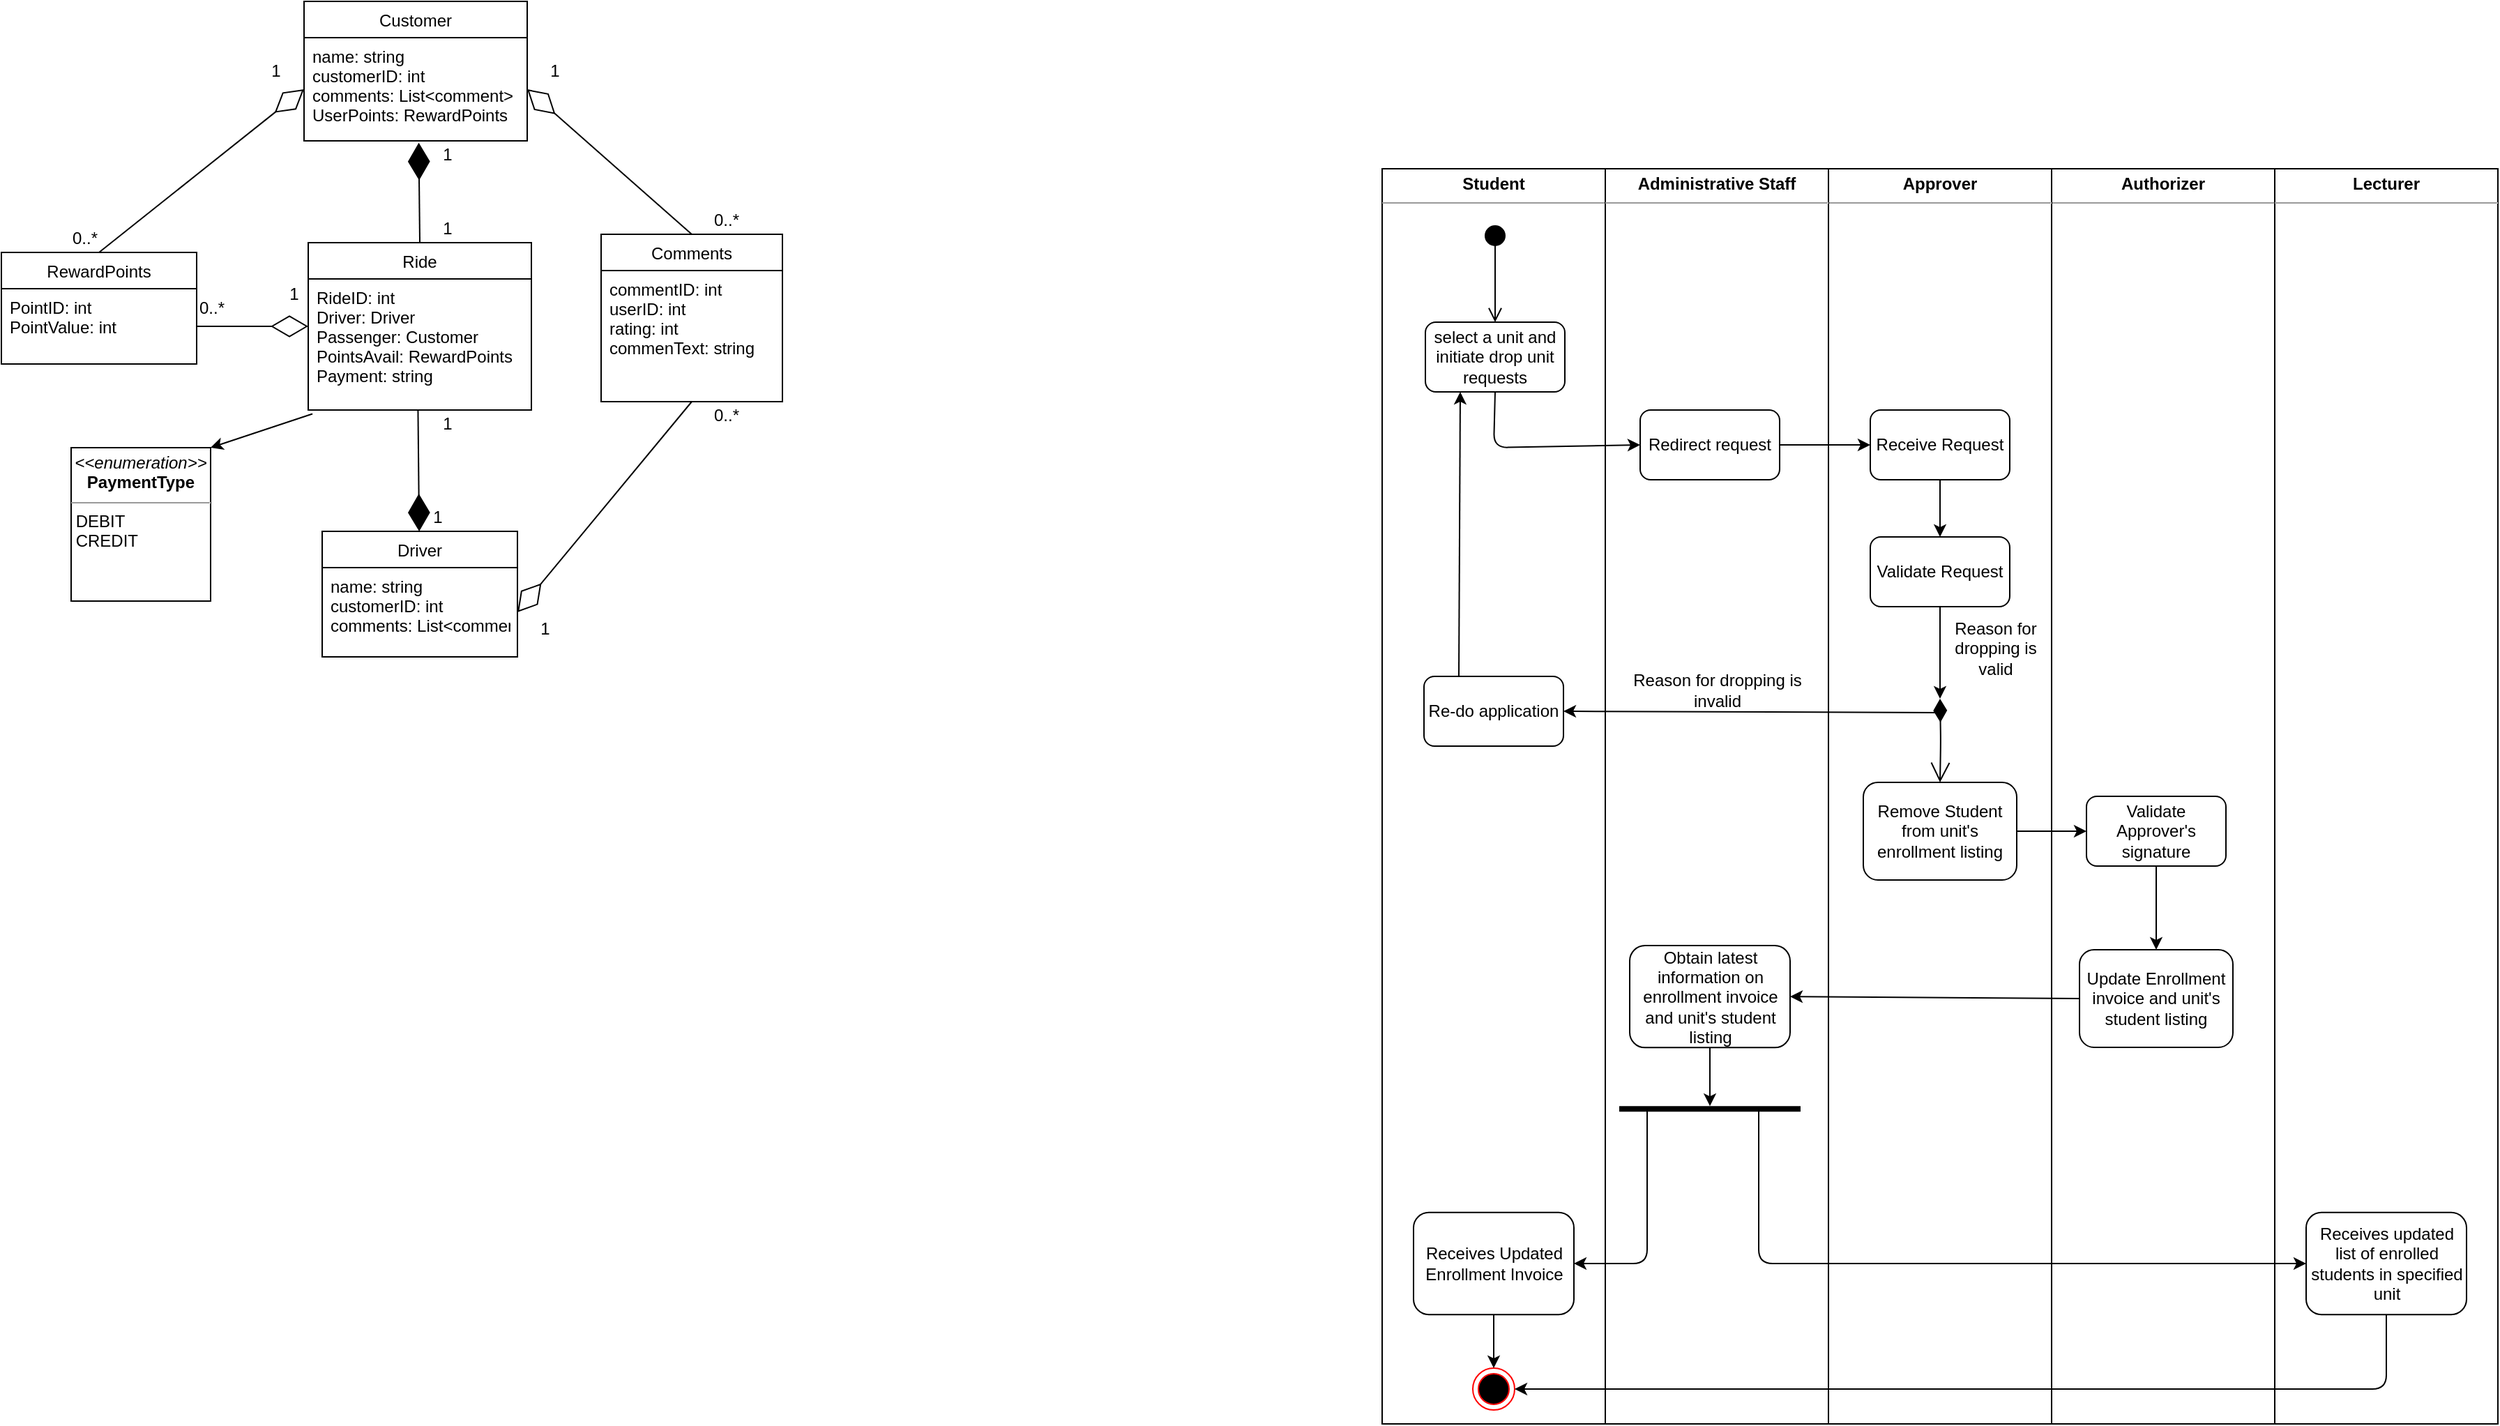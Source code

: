 <mxfile version="13.0.1" type="github">
  <diagram id="TUaeIwJqIPwaMvK1Nt-R" name="Page-1">
    <mxGraphModel dx="2275" dy="1170" grid="1" gridSize="10" guides="1" tooltips="1" connect="1" arrows="1" fold="1" page="1" pageScale="1" pageWidth="850" pageHeight="1100" math="0" shadow="0">
      <root>
        <mxCell id="0" />
        <mxCell id="1" parent="0" />
        <mxCell id="8aeZjbQpbGjvfy1XVlZA-1" value="Customer" style="swimlane;fontStyle=0;childLayout=stackLayout;horizontal=1;startSize=26;fillColor=none;horizontalStack=0;resizeParent=1;resizeParentMax=0;resizeLast=0;collapsible=1;marginBottom=0;" parent="1" vertex="1">
          <mxGeometry x="217" y="20" width="160" height="100" as="geometry" />
        </mxCell>
        <mxCell id="8aeZjbQpbGjvfy1XVlZA-4" value="name: string&#xa;customerID: int&#xa;comments: List&lt;comment&gt;&#xa;UserPoints: RewardPoints&#xa;&#xa;&#xa;&#xa;" style="text;strokeColor=none;fillColor=none;align=left;verticalAlign=top;spacingLeft=4;spacingRight=4;overflow=hidden;rotatable=0;points=[[0,0.5],[1,0.5]];portConstraint=eastwest;" parent="8aeZjbQpbGjvfy1XVlZA-1" vertex="1">
          <mxGeometry y="26" width="160" height="74" as="geometry" />
        </mxCell>
        <mxCell id="8aeZjbQpbGjvfy1XVlZA-5" value="Driver" style="swimlane;fontStyle=0;childLayout=stackLayout;horizontal=1;startSize=26;fillColor=none;horizontalStack=0;resizeParent=1;resizeParentMax=0;resizeLast=0;collapsible=1;marginBottom=0;" parent="1" vertex="1">
          <mxGeometry x="230" y="400" width="140" height="90" as="geometry" />
        </mxCell>
        <mxCell id="8aeZjbQpbGjvfy1XVlZA-6" value="name: string&#xa;customerID: int&#xa;comments: List&lt;comment&gt;" style="text;strokeColor=none;fillColor=none;align=left;verticalAlign=top;spacingLeft=4;spacingRight=4;overflow=hidden;rotatable=0;points=[[0,0.5],[1,0.5]];portConstraint=eastwest;" parent="8aeZjbQpbGjvfy1XVlZA-5" vertex="1">
          <mxGeometry y="26" width="140" height="64" as="geometry" />
        </mxCell>
        <mxCell id="8aeZjbQpbGjvfy1XVlZA-23" value="" style="endArrow=diamondThin;endFill=1;endSize=24;html=1;entryX=0.514;entryY=1.018;entryDx=0;entryDy=0;entryPerimeter=0;exitX=0.5;exitY=0;exitDx=0;exitDy=0;" parent="1" source="8aeZjbQpbGjvfy1XVlZA-9" target="8aeZjbQpbGjvfy1XVlZA-4" edge="1">
          <mxGeometry width="160" relative="1" as="geometry">
            <mxPoint x="30" y="280" as="sourcePoint" />
            <mxPoint x="190" y="280" as="targetPoint" />
          </mxGeometry>
        </mxCell>
        <mxCell id="8aeZjbQpbGjvfy1XVlZA-24" value="" style="endArrow=diamondThin;endFill=1;endSize=24;html=1;exitX=0.492;exitY=1.004;exitDx=0;exitDy=0;exitPerimeter=0;" parent="1" source="8aeZjbQpbGjvfy1XVlZA-10" target="8aeZjbQpbGjvfy1XVlZA-5" edge="1">
          <mxGeometry width="160" relative="1" as="geometry">
            <mxPoint x="200" y="360" as="sourcePoint" />
            <mxPoint x="360" y="360" as="targetPoint" />
          </mxGeometry>
        </mxCell>
        <mxCell id="8aeZjbQpbGjvfy1XVlZA-25" value="" style="endArrow=diamondThin;endFill=0;endSize=24;html=1;exitX=0.5;exitY=0;exitDx=0;exitDy=0;entryX=1;entryY=0.5;entryDx=0;entryDy=0;" parent="1" source="8aeZjbQpbGjvfy1XVlZA-13" target="8aeZjbQpbGjvfy1XVlZA-4" edge="1">
          <mxGeometry width="160" relative="1" as="geometry">
            <mxPoint x="440" y="90" as="sourcePoint" />
            <mxPoint x="600" y="90" as="targetPoint" />
          </mxGeometry>
        </mxCell>
        <mxCell id="8aeZjbQpbGjvfy1XVlZA-13" value="Comments" style="swimlane;fontStyle=0;childLayout=stackLayout;horizontal=1;startSize=26;fillColor=none;horizontalStack=0;resizeParent=1;resizeParentMax=0;resizeLast=0;collapsible=1;marginBottom=0;" parent="1" vertex="1">
          <mxGeometry x="430" y="187" width="130" height="120" as="geometry" />
        </mxCell>
        <mxCell id="8aeZjbQpbGjvfy1XVlZA-14" value="commentID: int&#xa;userID: int&#xa;rating: int&#xa;commenText: string&#xa;&#xa;&#xa;&#xa;" style="text;strokeColor=none;fillColor=none;align=left;verticalAlign=top;spacingLeft=4;spacingRight=4;overflow=hidden;rotatable=0;points=[[0,0.5],[1,0.5]];portConstraint=eastwest;" parent="8aeZjbQpbGjvfy1XVlZA-13" vertex="1">
          <mxGeometry y="26" width="130" height="94" as="geometry" />
        </mxCell>
        <mxCell id="8aeZjbQpbGjvfy1XVlZA-26" value="" style="endArrow=diamondThin;endFill=0;endSize=24;html=1;exitX=0.5;exitY=1;exitDx=0;exitDy=0;entryX=1;entryY=0.5;entryDx=0;entryDy=0;" parent="1" source="8aeZjbQpbGjvfy1XVlZA-13" target="8aeZjbQpbGjvfy1XVlZA-6" edge="1">
          <mxGeometry width="160" relative="1" as="geometry">
            <mxPoint x="420" y="370" as="sourcePoint" />
            <mxPoint x="580" y="370" as="targetPoint" />
          </mxGeometry>
        </mxCell>
        <mxCell id="-B1I44Br9PL9_KYWqfww-1" value="" style="endArrow=diamondThin;endFill=0;endSize=24;html=1;entryX=0;entryY=0.5;entryDx=0;entryDy=0;exitX=0.5;exitY=0;exitDx=0;exitDy=0;" edge="1" parent="1" source="8aeZjbQpbGjvfy1XVlZA-17" target="8aeZjbQpbGjvfy1XVlZA-4">
          <mxGeometry width="160" relative="1" as="geometry">
            <mxPoint x="60" y="180" as="sourcePoint" />
            <mxPoint x="220" y="180" as="targetPoint" />
          </mxGeometry>
        </mxCell>
        <mxCell id="-B1I44Br9PL9_KYWqfww-2" value="" style="endArrow=diamondThin;endFill=0;endSize=24;html=1;entryX=0;entryY=0.5;entryDx=0;entryDy=0;exitX=1;exitY=0.5;exitDx=0;exitDy=0;" edge="1" parent="1" source="8aeZjbQpbGjvfy1XVlZA-18" target="8aeZjbQpbGjvfy1XVlZA-9">
          <mxGeometry width="160" relative="1" as="geometry">
            <mxPoint x="60" y="360" as="sourcePoint" />
            <mxPoint x="220" y="360" as="targetPoint" />
          </mxGeometry>
        </mxCell>
        <mxCell id="-B1I44Br9PL9_KYWqfww-3" value="&lt;p style=&quot;margin: 0px ; margin-top: 4px ; text-align: center&quot;&gt;&lt;i&gt;&amp;lt;&amp;lt;enumeration&amp;gt;&amp;gt;&lt;/i&gt;&lt;br&gt;&lt;b&gt;PaymentType&lt;/b&gt;&lt;/p&gt;&lt;hr size=&quot;1&quot;&gt;&lt;div&gt;&amp;nbsp;DEBIT&lt;/div&gt;&lt;div&gt;&amp;nbsp;CREDIT&lt;br&gt;&lt;/div&gt;" style="verticalAlign=top;align=left;overflow=fill;fontSize=12;fontFamily=Helvetica;html=1;" vertex="1" parent="1">
          <mxGeometry x="50" y="340" width="100" height="110" as="geometry" />
        </mxCell>
        <mxCell id="-B1I44Br9PL9_KYWqfww-4" value="" style="endArrow=classic;html=1;exitX=0.019;exitY=1.029;exitDx=0;exitDy=0;exitPerimeter=0;entryX=1;entryY=0;entryDx=0;entryDy=0;" edge="1" parent="1" source="8aeZjbQpbGjvfy1XVlZA-10" target="-B1I44Br9PL9_KYWqfww-3">
          <mxGeometry width="50" height="50" relative="1" as="geometry">
            <mxPoint x="200" y="390" as="sourcePoint" />
            <mxPoint x="250" y="340" as="targetPoint" />
          </mxGeometry>
        </mxCell>
        <mxCell id="-B1I44Br9PL9_KYWqfww-5" value="1" style="text;html=1;strokeColor=none;fillColor=none;align=center;verticalAlign=middle;whiteSpace=wrap;rounded=0;" vertex="1" parent="1">
          <mxGeometry x="377" y="60" width="40" height="20" as="geometry" />
        </mxCell>
        <mxCell id="-B1I44Br9PL9_KYWqfww-6" value="0..*" style="text;html=1;strokeColor=none;fillColor=none;align=center;verticalAlign=middle;whiteSpace=wrap;rounded=0;" vertex="1" parent="1">
          <mxGeometry x="500" y="167" width="40" height="20" as="geometry" />
        </mxCell>
        <mxCell id="-B1I44Br9PL9_KYWqfww-7" value="1" style="text;html=1;strokeColor=none;fillColor=none;align=center;verticalAlign=middle;whiteSpace=wrap;rounded=0;" vertex="1" parent="1">
          <mxGeometry x="370" y="460" width="40" height="20" as="geometry" />
        </mxCell>
        <mxCell id="-B1I44Br9PL9_KYWqfww-8" value="0..*" style="text;html=1;strokeColor=none;fillColor=none;align=center;verticalAlign=middle;whiteSpace=wrap;rounded=0;" vertex="1" parent="1">
          <mxGeometry x="500" y="307" width="40" height="20" as="geometry" />
        </mxCell>
        <mxCell id="-B1I44Br9PL9_KYWqfww-9" value="1" style="text;html=1;strokeColor=none;fillColor=none;align=center;verticalAlign=middle;whiteSpace=wrap;rounded=0;" vertex="1" parent="1">
          <mxGeometry x="177" y="60" width="40" height="20" as="geometry" />
        </mxCell>
        <mxCell id="-B1I44Br9PL9_KYWqfww-12" value="0..*" style="text;html=1;strokeColor=none;fillColor=none;align=center;verticalAlign=middle;whiteSpace=wrap;rounded=0;" vertex="1" parent="1">
          <mxGeometry x="40" y="180" width="40" height="20" as="geometry" />
        </mxCell>
        <mxCell id="8aeZjbQpbGjvfy1XVlZA-9" value="Ride" style="swimlane;fontStyle=0;childLayout=stackLayout;horizontal=1;startSize=26;fillColor=none;horizontalStack=0;resizeParent=1;resizeParentMax=0;resizeLast=0;collapsible=1;marginBottom=0;" parent="1" vertex="1">
          <mxGeometry x="220" y="193" width="160" height="120" as="geometry" />
        </mxCell>
        <mxCell id="8aeZjbQpbGjvfy1XVlZA-10" value="RideID: int&#xa;Driver: Driver&#xa;Passenger: Customer&#xa;PointsAvail: RewardPoints&#xa;Payment: string&#xa;&#xa;&#xa;" style="text;strokeColor=none;fillColor=none;align=left;verticalAlign=top;spacingLeft=4;spacingRight=4;overflow=hidden;rotatable=0;points=[[0,0.5],[1,0.5]];portConstraint=eastwest;" parent="8aeZjbQpbGjvfy1XVlZA-9" vertex="1">
          <mxGeometry y="26" width="160" height="94" as="geometry" />
        </mxCell>
        <mxCell id="8aeZjbQpbGjvfy1XVlZA-17" value="RewardPoints" style="swimlane;fontStyle=0;childLayout=stackLayout;horizontal=1;startSize=26;fillColor=none;horizontalStack=0;resizeParent=1;resizeParentMax=0;resizeLast=0;collapsible=1;marginBottom=0;" parent="1" vertex="1">
          <mxGeometry y="200" width="140" height="80" as="geometry" />
        </mxCell>
        <mxCell id="8aeZjbQpbGjvfy1XVlZA-18" value="PointID: int&#xa;PointValue: int&#xa;" style="text;strokeColor=none;fillColor=none;align=left;verticalAlign=top;spacingLeft=4;spacingRight=4;overflow=hidden;rotatable=0;points=[[0,0.5],[1,0.5]];portConstraint=eastwest;" parent="8aeZjbQpbGjvfy1XVlZA-17" vertex="1">
          <mxGeometry y="26" width="140" height="54" as="geometry" />
        </mxCell>
        <mxCell id="-B1I44Br9PL9_KYWqfww-13" value="1" style="text;html=1;strokeColor=none;fillColor=none;align=center;verticalAlign=middle;whiteSpace=wrap;rounded=0;" vertex="1" parent="1">
          <mxGeometry x="190" y="220" width="40" height="20" as="geometry" />
        </mxCell>
        <mxCell id="-B1I44Br9PL9_KYWqfww-14" value="0..*" style="text;html=1;strokeColor=none;fillColor=none;align=center;verticalAlign=middle;whiteSpace=wrap;rounded=0;" vertex="1" parent="1">
          <mxGeometry x="131" y="230" width="40" height="20" as="geometry" />
        </mxCell>
        <mxCell id="-B1I44Br9PL9_KYWqfww-15" value="1" style="text;html=1;strokeColor=none;fillColor=none;align=center;verticalAlign=middle;whiteSpace=wrap;rounded=0;" vertex="1" parent="1">
          <mxGeometry x="300" y="120" width="40" height="20" as="geometry" />
        </mxCell>
        <mxCell id="-B1I44Br9PL9_KYWqfww-16" value="1" style="text;html=1;strokeColor=none;fillColor=none;align=center;verticalAlign=middle;whiteSpace=wrap;rounded=0;" vertex="1" parent="1">
          <mxGeometry x="293" y="380" width="40" height="20" as="geometry" />
        </mxCell>
        <mxCell id="-B1I44Br9PL9_KYWqfww-17" value="1" style="text;html=1;strokeColor=none;fillColor=none;align=center;verticalAlign=middle;whiteSpace=wrap;rounded=0;" vertex="1" parent="1">
          <mxGeometry x="300" y="173" width="40" height="20" as="geometry" />
        </mxCell>
        <mxCell id="-B1I44Br9PL9_KYWqfww-18" value="1" style="text;html=1;strokeColor=none;fillColor=none;align=center;verticalAlign=middle;whiteSpace=wrap;rounded=0;" vertex="1" parent="1">
          <mxGeometry x="300" y="313" width="40" height="20" as="geometry" />
        </mxCell>
        <mxCell id="-B1I44Br9PL9_KYWqfww-19" value="&lt;p style=&quot;margin: 0px ; margin-top: 4px ; text-align: center&quot;&gt;&lt;b&gt;Authorizer&lt;/b&gt;&lt;br&gt;&lt;/p&gt;&lt;hr size=&quot;1&quot;&gt;&lt;div style=&quot;height: 2px&quot;&gt;&lt;/div&gt;" style="verticalAlign=top;align=left;overflow=fill;fontSize=12;fontFamily=Helvetica;html=1;" vertex="1" parent="1">
          <mxGeometry x="1470" y="140" width="160" height="900" as="geometry" />
        </mxCell>
        <mxCell id="-B1I44Br9PL9_KYWqfww-20" value="&lt;p style=&quot;margin: 0px ; margin-top: 4px ; text-align: center&quot;&gt;&lt;b&gt;Approver&lt;/b&gt;&lt;/p&gt;&lt;hr size=&quot;1&quot;&gt;&lt;div style=&quot;height: 2px&quot;&gt;&lt;/div&gt;" style="verticalAlign=top;align=left;overflow=fill;fontSize=12;fontFamily=Helvetica;html=1;" vertex="1" parent="1">
          <mxGeometry x="1310" y="140" width="160" height="900" as="geometry" />
        </mxCell>
        <mxCell id="-B1I44Br9PL9_KYWqfww-21" value="&lt;p style=&quot;margin: 0px ; margin-top: 4px ; text-align: center&quot;&gt;&lt;b&gt;Student&lt;/b&gt;&lt;br&gt;&lt;/p&gt;&lt;hr size=&quot;1&quot;&gt;&lt;div style=&quot;height: 2px&quot;&gt;&lt;/div&gt;" style="verticalAlign=top;align=left;overflow=fill;fontSize=12;fontFamily=Helvetica;html=1;" vertex="1" parent="1">
          <mxGeometry x="990" y="140" width="160" height="900" as="geometry" />
        </mxCell>
        <mxCell id="-B1I44Br9PL9_KYWqfww-22" value="&lt;p style=&quot;margin: 0px ; margin-top: 4px ; text-align: center&quot;&gt;&lt;b&gt;Administrative Staff&lt;/b&gt;&lt;/p&gt;&lt;hr size=&quot;1&quot;&gt;&lt;div style=&quot;height: 2px&quot;&gt;&lt;/div&gt;" style="verticalAlign=top;align=left;overflow=fill;fontSize=12;fontFamily=Helvetica;html=1;" vertex="1" parent="1">
          <mxGeometry x="1150" y="140" width="160" height="900" as="geometry" />
        </mxCell>
        <mxCell id="-B1I44Br9PL9_KYWqfww-23" value="" style="html=1;verticalAlign=bottom;startArrow=circle;startFill=1;endArrow=open;startSize=6;endSize=8;" edge="1" parent="1">
          <mxGeometry width="80" relative="1" as="geometry">
            <mxPoint x="1071" y="180" as="sourcePoint" />
            <mxPoint x="1071" y="250" as="targetPoint" />
          </mxGeometry>
        </mxCell>
        <mxCell id="-B1I44Br9PL9_KYWqfww-24" value="&lt;span&gt;select a unit and initiate drop unit requests&lt;/span&gt;" style="rounded=1;whiteSpace=wrap;html=1;" vertex="1" parent="1">
          <mxGeometry x="1021" y="250" width="100" height="50" as="geometry" />
        </mxCell>
        <mxCell id="-B1I44Br9PL9_KYWqfww-25" value="" style="endArrow=classic;html=1;exitX=0.5;exitY=1;exitDx=0;exitDy=0;entryX=0;entryY=0.5;entryDx=0;entryDy=0;" edge="1" parent="1" source="-B1I44Br9PL9_KYWqfww-24" target="-B1I44Br9PL9_KYWqfww-26">
          <mxGeometry width="50" height="50" relative="1" as="geometry">
            <mxPoint x="1060" y="390" as="sourcePoint" />
            <mxPoint x="1110" y="340" as="targetPoint" />
            <Array as="points">
              <mxPoint x="1070" y="340" />
            </Array>
          </mxGeometry>
        </mxCell>
        <mxCell id="-B1I44Br9PL9_KYWqfww-26" value="Redirect request" style="rounded=1;whiteSpace=wrap;html=1;" vertex="1" parent="1">
          <mxGeometry x="1175" y="313" width="100" height="50" as="geometry" />
        </mxCell>
        <mxCell id="-B1I44Br9PL9_KYWqfww-27" value="Receive Request" style="rounded=1;whiteSpace=wrap;html=1;" vertex="1" parent="1">
          <mxGeometry x="1340" y="313" width="100" height="50" as="geometry" />
        </mxCell>
        <mxCell id="-B1I44Br9PL9_KYWqfww-28" value="Validate Request" style="rounded=1;whiteSpace=wrap;html=1;" vertex="1" parent="1">
          <mxGeometry x="1340" y="404" width="100" height="50" as="geometry" />
        </mxCell>
        <mxCell id="-B1I44Br9PL9_KYWqfww-29" value="&lt;p style=&quot;margin: 0px ; margin-top: 4px ; text-align: center&quot;&gt;&lt;b&gt;Lecturer&lt;/b&gt;&lt;/p&gt;&lt;hr size=&quot;1&quot;&gt;&lt;div style=&quot;height: 2px&quot;&gt;&lt;/div&gt;" style="verticalAlign=top;align=left;overflow=fill;fontSize=12;fontFamily=Helvetica;html=1;" vertex="1" parent="1">
          <mxGeometry x="1630" y="140" width="160" height="900" as="geometry" />
        </mxCell>
        <mxCell id="-B1I44Br9PL9_KYWqfww-30" value="Remove Student from unit&#39;s enrollment listing" style="rounded=1;whiteSpace=wrap;html=1;" vertex="1" parent="1">
          <mxGeometry x="1335" y="580" width="110" height="70" as="geometry" />
        </mxCell>
        <mxCell id="-B1I44Br9PL9_KYWqfww-31" value="Validate Approver&#39;s signature" style="rounded=1;whiteSpace=wrap;html=1;" vertex="1" parent="1">
          <mxGeometry x="1495" y="590" width="100" height="50" as="geometry" />
        </mxCell>
        <mxCell id="-B1I44Br9PL9_KYWqfww-32" value="Update Enrollment invoice and unit&#39;s student listing " style="rounded=1;whiteSpace=wrap;html=1;" vertex="1" parent="1">
          <mxGeometry x="1490" y="700" width="110" height="70" as="geometry" />
        </mxCell>
        <mxCell id="-B1I44Br9PL9_KYWqfww-33" value="" style="endArrow=classic;html=1;exitX=1;exitY=0.5;exitDx=0;exitDy=0;entryX=0;entryY=0.5;entryDx=0;entryDy=0;" edge="1" parent="1" source="-B1I44Br9PL9_KYWqfww-26" target="-B1I44Br9PL9_KYWqfww-27">
          <mxGeometry width="50" height="50" relative="1" as="geometry">
            <mxPoint x="1250" y="290" as="sourcePoint" />
            <mxPoint x="1300" y="240" as="targetPoint" />
          </mxGeometry>
        </mxCell>
        <mxCell id="-B1I44Br9PL9_KYWqfww-34" value="" style="endArrow=classic;html=1;exitX=0.5;exitY=1;exitDx=0;exitDy=0;entryX=0.5;entryY=0;entryDx=0;entryDy=0;" edge="1" parent="1" source="-B1I44Br9PL9_KYWqfww-27" target="-B1I44Br9PL9_KYWqfww-28">
          <mxGeometry width="50" height="50" relative="1" as="geometry">
            <mxPoint x="1450" y="420" as="sourcePoint" />
            <mxPoint x="1500" y="370" as="targetPoint" />
          </mxGeometry>
        </mxCell>
        <mxCell id="-B1I44Br9PL9_KYWqfww-35" value="" style="endArrow=classic;html=1;exitX=1;exitY=0.5;exitDx=0;exitDy=0;entryX=0;entryY=0.5;entryDx=0;entryDy=0;" edge="1" parent="1" source="-B1I44Br9PL9_KYWqfww-30" target="-B1I44Br9PL9_KYWqfww-31">
          <mxGeometry width="50" height="50" relative="1" as="geometry">
            <mxPoint x="1500" y="580" as="sourcePoint" />
            <mxPoint x="1550" y="530" as="targetPoint" />
          </mxGeometry>
        </mxCell>
        <mxCell id="-B1I44Br9PL9_KYWqfww-36" value="" style="endArrow=classic;html=1;exitX=0.5;exitY=1;exitDx=0;exitDy=0;entryX=0.5;entryY=0;entryDx=0;entryDy=0;" edge="1" parent="1" source="-B1I44Br9PL9_KYWqfww-31" target="-B1I44Br9PL9_KYWqfww-32">
          <mxGeometry width="50" height="50" relative="1" as="geometry">
            <mxPoint x="1440" y="770" as="sourcePoint" />
            <mxPoint x="1490" y="720" as="targetPoint" />
          </mxGeometry>
        </mxCell>
        <mxCell id="-B1I44Br9PL9_KYWqfww-37" value="" style="endArrow=open;html=1;endSize=12;startArrow=diamondThin;startSize=14;startFill=1;edgeStyle=orthogonalEdgeStyle;align=left;verticalAlign=bottom;entryX=0.5;entryY=0;entryDx=0;entryDy=0;" edge="1" parent="1" target="-B1I44Br9PL9_KYWqfww-30">
          <mxGeometry x="-1" y="14" relative="1" as="geometry">
            <mxPoint x="1390" y="520" as="sourcePoint" />
            <mxPoint x="1320" y="480" as="targetPoint" />
            <mxPoint x="-4" y="-10" as="offset" />
          </mxGeometry>
        </mxCell>
        <mxCell id="-B1I44Br9PL9_KYWqfww-38" value="" style="endArrow=classic;html=1;exitX=0.5;exitY=1;exitDx=0;exitDy=0;" edge="1" parent="1" source="-B1I44Br9PL9_KYWqfww-28">
          <mxGeometry width="50" height="50" relative="1" as="geometry">
            <mxPoint x="1360" y="540" as="sourcePoint" />
            <mxPoint x="1390" y="520" as="targetPoint" />
          </mxGeometry>
        </mxCell>
        <mxCell id="-B1I44Br9PL9_KYWqfww-39" value="" style="line;strokeWidth=4;html=1;perimeter=backbonePerimeter;points=[];outlineConnect=0;" vertex="1" parent="1">
          <mxGeometry x="1160" y="810.0" width="130" height="8.13" as="geometry" />
        </mxCell>
        <mxCell id="-B1I44Br9PL9_KYWqfww-40" value="Obtain latest information on enrollment invoice and unit&#39;s student listing" style="rounded=1;whiteSpace=wrap;html=1;" vertex="1" parent="1">
          <mxGeometry x="1167.5" y="697" width="115" height="73.18" as="geometry" />
        </mxCell>
        <mxCell id="-B1I44Br9PL9_KYWqfww-41" value="" style="endArrow=classic;html=1;exitX=0.5;exitY=1;exitDx=0;exitDy=0;" edge="1" parent="1" source="-B1I44Br9PL9_KYWqfww-40" target="-B1I44Br9PL9_KYWqfww-39">
          <mxGeometry width="50" height="50" relative="1" as="geometry">
            <mxPoint x="1370" y="900" as="sourcePoint" />
            <mxPoint x="1420" y="850" as="targetPoint" />
          </mxGeometry>
        </mxCell>
        <mxCell id="-B1I44Br9PL9_KYWqfww-42" value="&lt;span&gt;Receives Updated Enrollment Invoice&lt;/span&gt;" style="rounded=1;whiteSpace=wrap;html=1;" vertex="1" parent="1">
          <mxGeometry x="1012.5" y="888.41" width="115" height="73.18" as="geometry" />
        </mxCell>
        <mxCell id="-B1I44Br9PL9_KYWqfww-43" value="" style="endArrow=classic;html=1;entryX=1;entryY=0.5;entryDx=0;entryDy=0;" edge="1" parent="1" source="-B1I44Br9PL9_KYWqfww-39" target="-B1I44Br9PL9_KYWqfww-42">
          <mxGeometry width="50" height="50" relative="1" as="geometry">
            <mxPoint x="1178" y="815.232" as="sourcePoint" />
            <mxPoint x="1178" y="870" as="targetPoint" />
            <Array as="points">
              <mxPoint x="1180" y="925" />
            </Array>
          </mxGeometry>
        </mxCell>
        <mxCell id="-B1I44Br9PL9_KYWqfww-44" value="&lt;span&gt;Receives updated list of enrolled students in specified unit&lt;/span&gt;" style="rounded=1;whiteSpace=wrap;html=1;" vertex="1" parent="1">
          <mxGeometry x="1652.5" y="888.41" width="115" height="73.18" as="geometry" />
        </mxCell>
        <mxCell id="-B1I44Br9PL9_KYWqfww-45" value="" style="endArrow=classic;html=1;entryX=0;entryY=0.5;entryDx=0;entryDy=0;" edge="1" parent="1" source="-B1I44Br9PL9_KYWqfww-39" target="-B1I44Br9PL9_KYWqfww-44">
          <mxGeometry width="50" height="50" relative="1" as="geometry">
            <mxPoint x="1180" y="814.889" as="sourcePoint" />
            <mxPoint x="1127.5" y="925.0" as="targetPoint" />
            <Array as="points">
              <mxPoint x="1260" y="925" />
            </Array>
          </mxGeometry>
        </mxCell>
        <mxCell id="-B1I44Br9PL9_KYWqfww-46" value="" style="endArrow=classic;html=1;entryX=1;entryY=0.5;entryDx=0;entryDy=0;exitX=0;exitY=0.5;exitDx=0;exitDy=0;" edge="1" parent="1" source="-B1I44Br9PL9_KYWqfww-32" target="-B1I44Br9PL9_KYWqfww-40">
          <mxGeometry width="50" height="50" relative="1" as="geometry">
            <mxPoint x="1370" y="750" as="sourcePoint" />
            <mxPoint x="1420" y="700" as="targetPoint" />
          </mxGeometry>
        </mxCell>
        <mxCell id="-B1I44Br9PL9_KYWqfww-47" value="" style="endArrow=classic;html=1;entryX=1;entryY=0.5;entryDx=0;entryDy=0;" edge="1" parent="1" target="-B1I44Br9PL9_KYWqfww-48">
          <mxGeometry width="50" height="50" relative="1" as="geometry">
            <mxPoint x="1390" y="530" as="sourcePoint" />
            <mxPoint x="849.167" y="510" as="targetPoint" />
          </mxGeometry>
        </mxCell>
        <mxCell id="-B1I44Br9PL9_KYWqfww-48" value="Re-do application " style="rounded=1;whiteSpace=wrap;html=1;" vertex="1" parent="1">
          <mxGeometry x="1020" y="504" width="100" height="50" as="geometry" />
        </mxCell>
        <mxCell id="-B1I44Br9PL9_KYWqfww-49" value="" style="endArrow=classic;html=1;exitX=0.25;exitY=0;exitDx=0;exitDy=0;entryX=0.25;entryY=1;entryDx=0;entryDy=0;" edge="1" parent="1" source="-B1I44Br9PL9_KYWqfww-48" target="-B1I44Br9PL9_KYWqfww-24">
          <mxGeometry width="50" height="50" relative="1" as="geometry">
            <mxPoint x="1020" y="470" as="sourcePoint" />
            <mxPoint x="1070" y="420" as="targetPoint" />
          </mxGeometry>
        </mxCell>
        <mxCell id="-B1I44Br9PL9_KYWqfww-50" value="Reason for dropping is invalid" style="text;html=1;strokeColor=none;fillColor=none;align=center;verticalAlign=middle;whiteSpace=wrap;rounded=0;" vertex="1" parent="1">
          <mxGeometry x="1157.5" y="504" width="145" height="20" as="geometry" />
        </mxCell>
        <mxCell id="-B1I44Br9PL9_KYWqfww-51" value="Reason for dropping is valid" style="text;html=1;strokeColor=none;fillColor=none;align=center;verticalAlign=middle;whiteSpace=wrap;rounded=0;" vertex="1" parent="1">
          <mxGeometry x="1390" y="454" width="80" height="60" as="geometry" />
        </mxCell>
        <mxCell id="-B1I44Br9PL9_KYWqfww-52" value="" style="ellipse;html=1;shape=endState;fillColor=#000000;strokeColor=#ff0000;" vertex="1" parent="1">
          <mxGeometry x="1055" y="1000" width="30" height="30" as="geometry" />
        </mxCell>
        <mxCell id="-B1I44Br9PL9_KYWqfww-53" value="" style="endArrow=classic;html=1;exitX=0.5;exitY=1;exitDx=0;exitDy=0;entryX=0.5;entryY=0;entryDx=0;entryDy=0;" edge="1" parent="1" source="-B1I44Br9PL9_KYWqfww-42" target="-B1I44Br9PL9_KYWqfww-52">
          <mxGeometry width="50" height="50" relative="1" as="geometry">
            <mxPoint x="920" y="990" as="sourcePoint" />
            <mxPoint x="970" y="940" as="targetPoint" />
          </mxGeometry>
        </mxCell>
        <mxCell id="-B1I44Br9PL9_KYWqfww-54" value="" style="endArrow=classic;html=1;entryX=1;entryY=0.5;entryDx=0;entryDy=0;exitX=0.5;exitY=1;exitDx=0;exitDy=0;" edge="1" parent="1" source="-B1I44Br9PL9_KYWqfww-44" target="-B1I44Br9PL9_KYWqfww-52">
          <mxGeometry width="50" height="50" relative="1" as="geometry">
            <mxPoint x="1500" y="1010" as="sourcePoint" />
            <mxPoint x="1550" y="960" as="targetPoint" />
            <Array as="points">
              <mxPoint x="1710" y="1015" />
            </Array>
          </mxGeometry>
        </mxCell>
      </root>
    </mxGraphModel>
  </diagram>
</mxfile>

